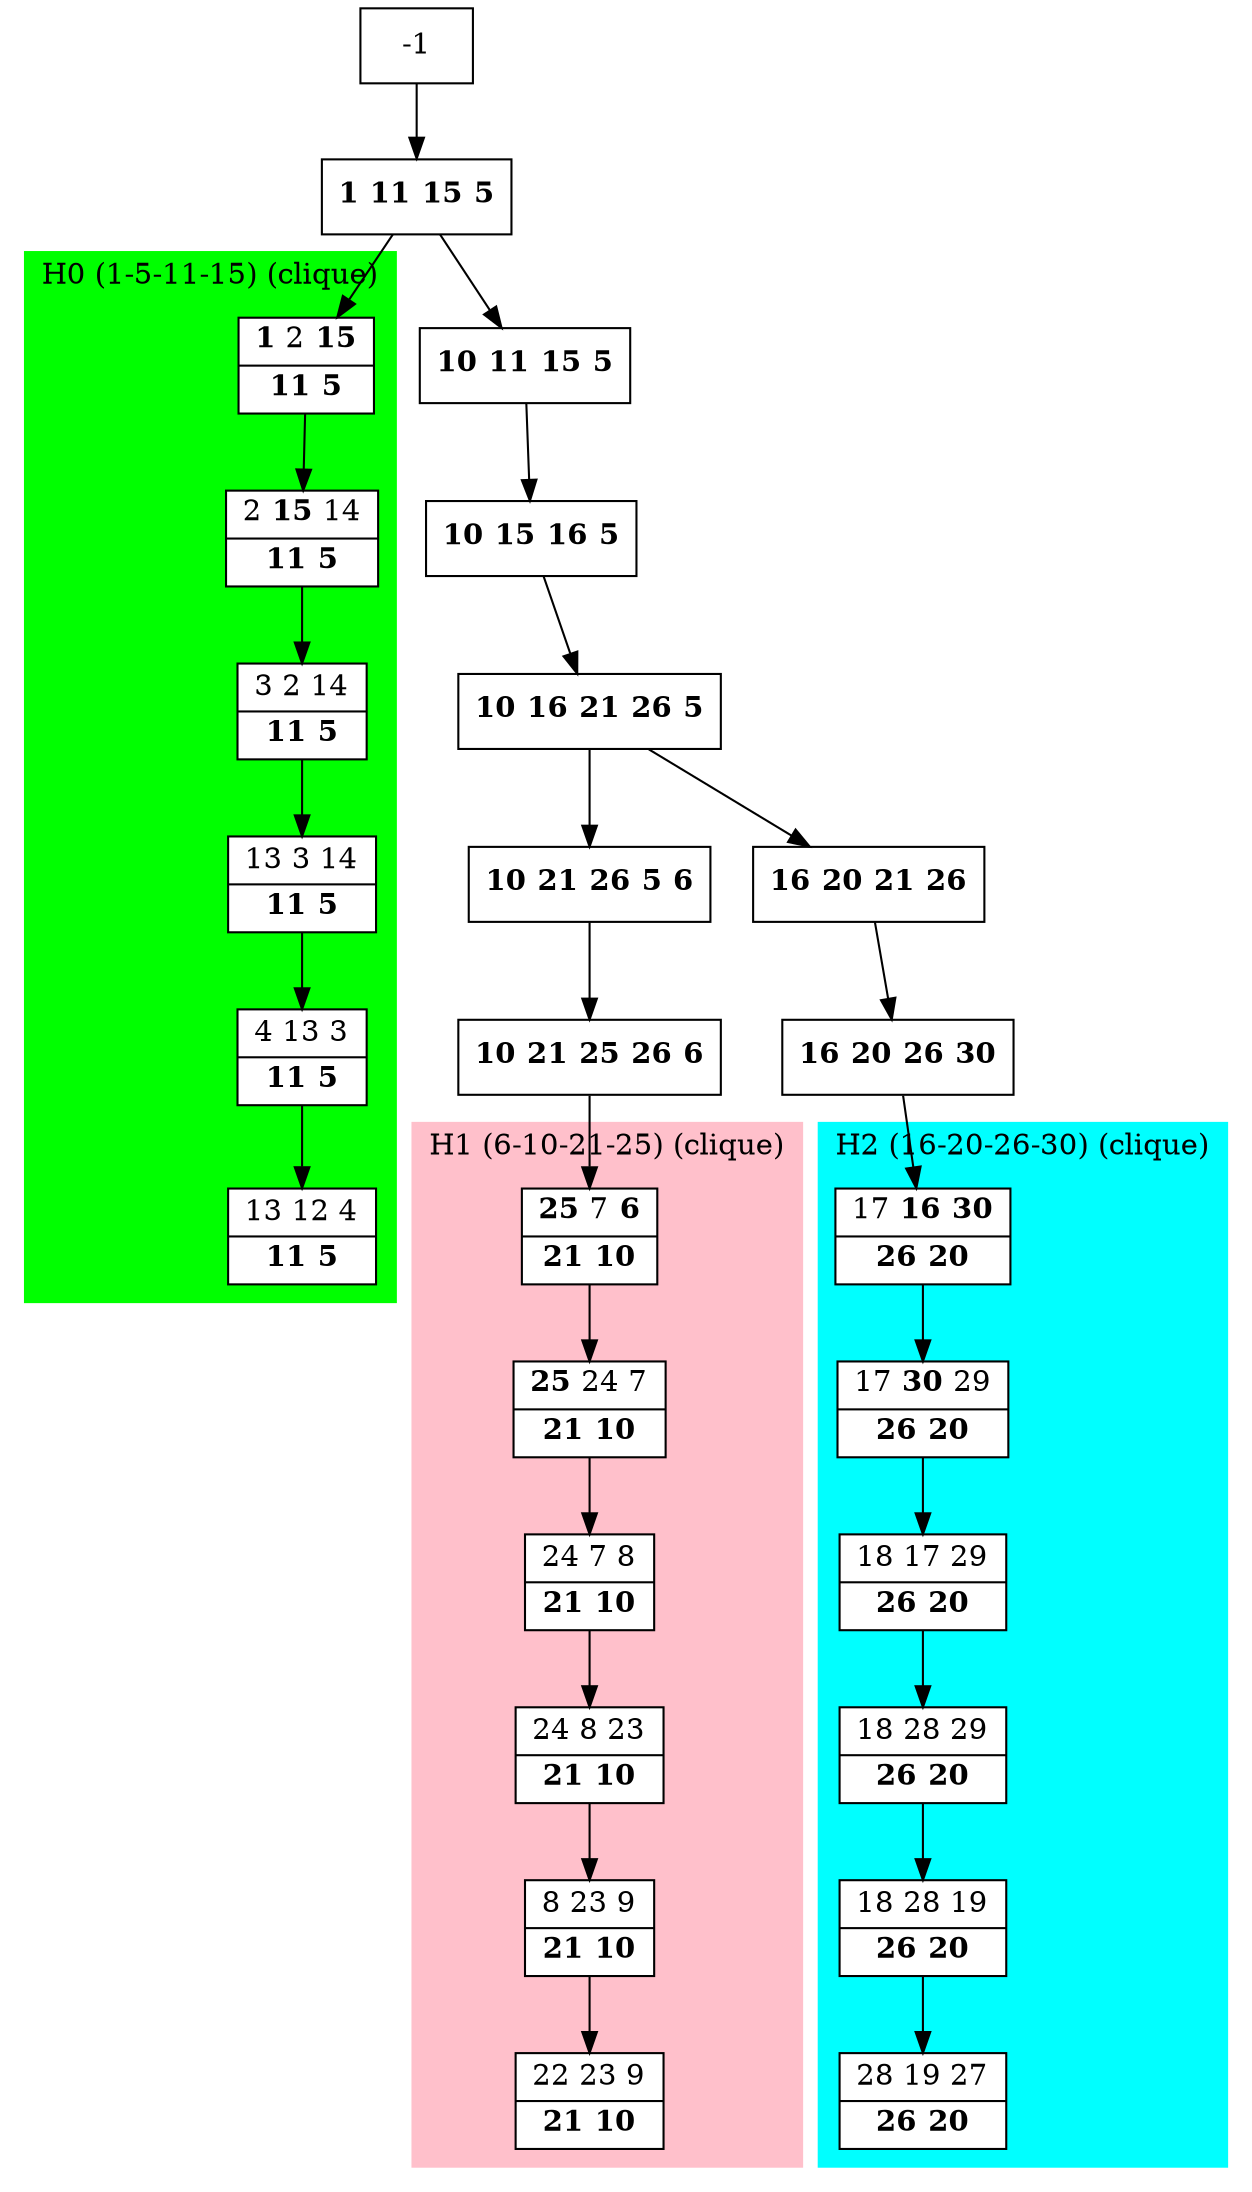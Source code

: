 digraph G {
    node [shape=box];
    subgraph cluster0 {
        node [style=filled,fillcolor=white];
        labeljust="l";
        style=filled;
        color=lime;
        H0_0 -> H0_1 -> H0_2 -> H0_3 -> H0_4 -> H0_5;
        label="H0 (1-5-11-15) (clique)";
    }
    subgraph cluster1 {
        node [style=filled,fillcolor=white];
        labeljust="l";
        style=filled;
        color=pink;
        H1_0 -> H1_1 -> H1_2 -> H1_3 -> H1_4 -> H1_5;
        label="H1 (6-10-21-25) (clique)";
    }
    subgraph cluster2 {
        node [style=filled,fillcolor=white];
        labeljust="l";
        style=filled;
        color=cyan;
        H2_0 -> H2_1 -> H2_2 -> H2_3 -> H2_4 -> H2_5;
        label="H2 (16-20-26-30) (clique)";
    }
     1 [shape=record,label= <{ <b>1</b> <b>11</b> <b>15</b> <b>5</b>}> ];
     -1  ->  1;
     H0_0 [shape=record,label= <{ <b>1</b> 2 <b>15</b>|  <b>11</b> <b>5</b>}> ];
     1  ->  H0_0;
     H0_1 [shape=record,label= <{ 2 <b>15</b> 14|  <b>11</b> <b>5</b>}> ];
     H0_2 [shape=record,label= <{ 3 2 14|  <b>11</b> <b>5</b>}> ];
     H0_3 [shape=record,label= <{ 13 3 14|  <b>11</b> <b>5</b>}> ];
     H0_4 [shape=record,label= <{ 4 13 3|  <b>11</b> <b>5</b>}> ];
     H0_5 [shape=record,label= <{ 13 12 4|  <b>11</b> <b>5</b>}> ];
     18 [shape=record,label= <{ <b>10</b> <b>11</b> <b>15</b> <b>5</b>}> ];
     1  ->  18;
     17 [shape=record,label= <{ <b>10</b> <b>15</b> <b>16</b> <b>5</b>}> ];
     18  ->  17;
     16 [shape=record,label= <{ <b>10</b> <b>16</b> <b>21</b> <b>26</b> <b>5</b>}> ];
     17  ->  16;
     9 [shape=record,label= <{ <b>10</b> <b>21</b> <b>26</b> <b>5</b> <b>6</b>}> ];
     16  ->  9;
     11 [shape=record,label= <{ <b>10</b> <b>21</b> <b>25</b> <b>26</b> <b>6</b>}> ];
     9  ->  11;
     H1_0 [shape=record,label= <{ <b>25</b> 7 <b>6</b>|  <b>21</b> <b>10</b>}> ];
     11  ->  H1_0;
     H1_1 [shape=record,label= <{ <b>25</b> 24 7|  <b>21</b> <b>10</b>}> ];
     H1_2 [shape=record,label= <{ 24 7 8|  <b>21</b> <b>10</b>}> ];
     H1_3 [shape=record,label= <{ 24 8 23|  <b>21</b> <b>10</b>}> ];
     H1_4 [shape=record,label= <{ 8 23 9|  <b>21</b> <b>10</b>}> ];
     H1_5 [shape=record,label= <{ 22 23 9|  <b>21</b> <b>10</b>}> ];
     20 [shape=record,label= <{ <b>16</b> <b>20</b> <b>21</b> <b>26</b>}> ];
     16  ->  20;
     22 [shape=record,label= <{ <b>16</b> <b>20</b> <b>26</b> <b>30</b>}> ];
     20  ->  22;
     H2_0 [shape=record,label= <{ 17 <b>16</b> <b>30</b>|  <b>26</b> <b>20</b>}> ];
     22  ->  H2_0;
     H2_1 [shape=record,label= <{ 17 <b>30</b> 29|  <b>26</b> <b>20</b>}> ];
     H2_2 [shape=record,label= <{ 18 17 29|  <b>26</b> <b>20</b>}> ];
     H2_3 [shape=record,label= <{ 18 28 29|  <b>26</b> <b>20</b>}> ];
     H2_4 [shape=record,label= <{ 18 28 19|  <b>26</b> <b>20</b>}> ];
     H2_5 [shape=record,label= <{ 28 19 27|  <b>26</b> <b>20</b>}> ];
}
